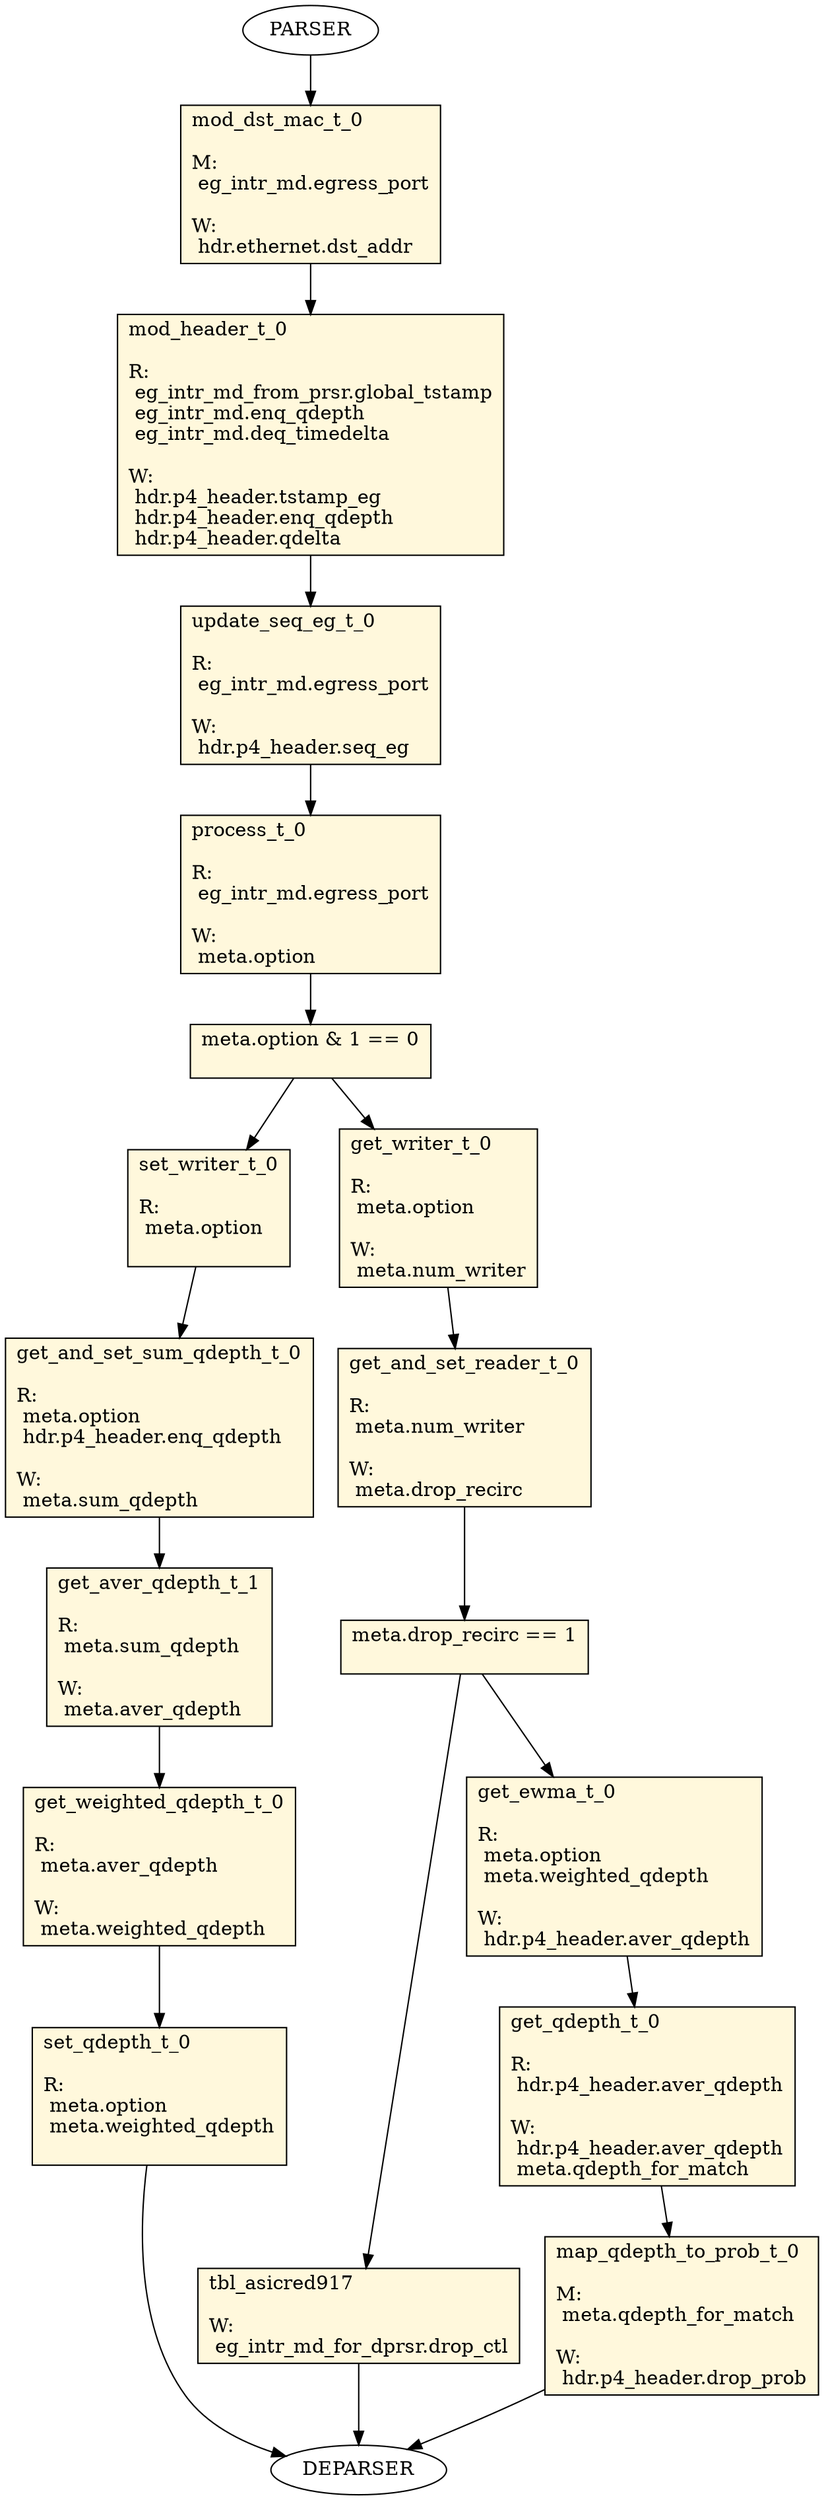 digraph egress {
mod_dst_mac_t_0 [ shape=record, style="filled", fillcolor=cornsilk, label="mod_dst_mac_t_0\l\l
M:\l
 eg_intr_md.egress_port\l
\lW:\l
 hdr.ethernet.dst_addr\l
 "];
mod_header_t_0 [ shape=record, style="filled", fillcolor=cornsilk, label="mod_header_t_0\l\l
R:\l
 eg_intr_md_from_prsr.global_tstamp\l
 eg_intr_md.enq_qdepth\l
 eg_intr_md.deq_timedelta\l
\lW:\l
 hdr.p4_header.tstamp_eg\l
 hdr.p4_header.enq_qdepth\l
 hdr.p4_header.qdelta\l
 "];
update_seq_eg_t_0 [ shape=record, style="filled", fillcolor=cornsilk, label="update_seq_eg_t_0\l\l
R:\l
 eg_intr_md.egress_port\l
\lW:\l
 hdr.p4_header.seq_eg\l
 "];
process_t_0 [ shape=record, style="filled", fillcolor=cornsilk, label="process_t_0\l\l
R:\l
 eg_intr_md.egress_port\l
\lW:\l
 meta.option\l
 "];
cond_13 [ shape=record, style="filled", fillcolor=cornsilk, label="meta.option & 1 == 0\l\l
 "];
set_writer_t_0 [ shape=record, style="filled", fillcolor=cornsilk, label="set_writer_t_0\l\l
R:\l
 meta.option\l
\l "];
get_writer_t_0 [ shape=record, style="filled", fillcolor=cornsilk, label="get_writer_t_0\l\l
R:\l
 meta.option\l
\lW:\l
 meta.num_writer\l
 "];
get_and_set_sum_qdepth_t_0 [ shape=record, style="filled", fillcolor=cornsilk, label="get_and_set_sum_qdepth_t_0\l\l
R:\l
 meta.option\l
 hdr.p4_header.enq_qdepth\l
\lW:\l
 meta.sum_qdepth\l
 "];
get_aver_qdepth_t_1 [ shape=record, style="filled", fillcolor=cornsilk, label="get_aver_qdepth_t_1\l\l
R:\l
 meta.sum_qdepth\l
\lW:\l
 meta.aver_qdepth\l
 "];
get_weighted_qdepth_t_0 [ shape=record, style="filled", fillcolor=cornsilk, label="get_weighted_qdepth_t_0\l\l
R:\l
 meta.aver_qdepth\l
\lW:\l
 meta.weighted_qdepth\l
 "];
set_qdepth_t_0 [ shape=record, style="filled", fillcolor=cornsilk, label="set_qdepth_t_0\l\l
R:\l
 meta.option\l
 meta.weighted_qdepth\l
\l "];
get_and_set_reader_t_0 [ shape=record, style="filled", fillcolor=cornsilk, label="get_and_set_reader_t_0\l\l
R:\l
 meta.num_writer\l
\lW:\l
 meta.drop_recirc\l
 "];
cond_14 [ shape=record, style="filled", fillcolor=cornsilk, label="meta.drop_recirc == 1\l\l
 "];
tbl_asicred917 [ shape=record, style="filled", fillcolor=cornsilk, label="tbl_asicred917\l\l
W:\l
 eg_intr_md_for_dprsr.drop_ctl\l
 "];
get_ewma_t_0 [ shape=record, style="filled", fillcolor=cornsilk, label="get_ewma_t_0\l\l
R:\l
 meta.option\l
 meta.weighted_qdepth\l
\lW:\l
 hdr.p4_header.aver_qdepth\l
 "];
get_qdepth_t_0 [ shape=record, style="filled", fillcolor=cornsilk, label="get_qdepth_t_0\l\l
R:\l
 hdr.p4_header.aver_qdepth\l
\lW:\l
 hdr.p4_header.aver_qdepth\l
 meta.qdepth_for_match\l
 "];
map_qdepth_to_prob_t_0 [ shape=record, style="filled", fillcolor=cornsilk, label="map_qdepth_to_prob_t_0\l\l
M:\l
 meta.qdepth_for_match\l
\lW:\l
 hdr.p4_header.drop_prob\l
 "];
    PARSER -> mod_dst_mac_t_0
    mod_dst_mac_t_0 -> mod_header_t_0
    mod_header_t_0 -> update_seq_eg_t_0
    update_seq_eg_t_0 -> process_t_0
    process_t_0 -> cond_13
    cond_13 -> set_writer_t_0
    cond_13 -> get_writer_t_0
    set_writer_t_0 -> get_and_set_sum_qdepth_t_0
    get_and_set_sum_qdepth_t_0 -> get_aver_qdepth_t_1
    get_aver_qdepth_t_1 -> get_weighted_qdepth_t_0
    get_weighted_qdepth_t_0 -> set_qdepth_t_0
    set_qdepth_t_0 -> DEPARSER
    get_writer_t_0 -> get_and_set_reader_t_0
    get_and_set_reader_t_0 -> cond_14
    cond_14 -> tbl_asicred917
    cond_14 -> get_ewma_t_0
    tbl_asicred917 -> DEPARSER
    get_ewma_t_0 -> get_qdepth_t_0
    get_qdepth_t_0 -> map_qdepth_to_prob_t_0
    map_qdepth_to_prob_t_0 -> DEPARSER
}

